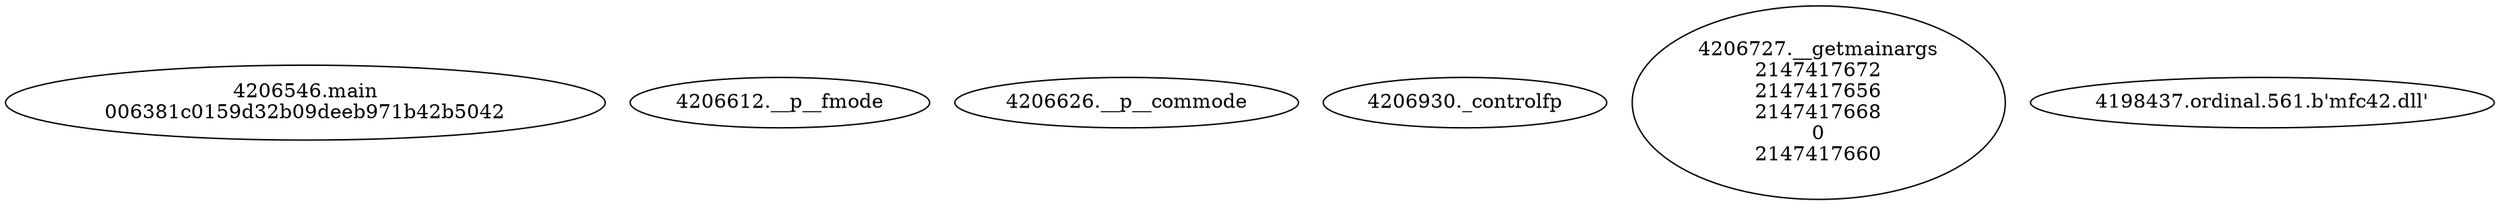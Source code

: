 // Global SCDG with merge call
digraph {
	0 [label="4206546.main
006381c0159d32b09deeb971b42b5042"]
	1 [label="4206612.__p__fmode
"]
	2 [label="4206626.__p__commode
"]
	3 [label="4206930._controlfp
"]
	4 [label="4206727.__getmainargs
2147417672
2147417656
2147417668
0
2147417660"]
	5 [label="4198437.ordinal.561.b'mfc42.dll'
"]
}
